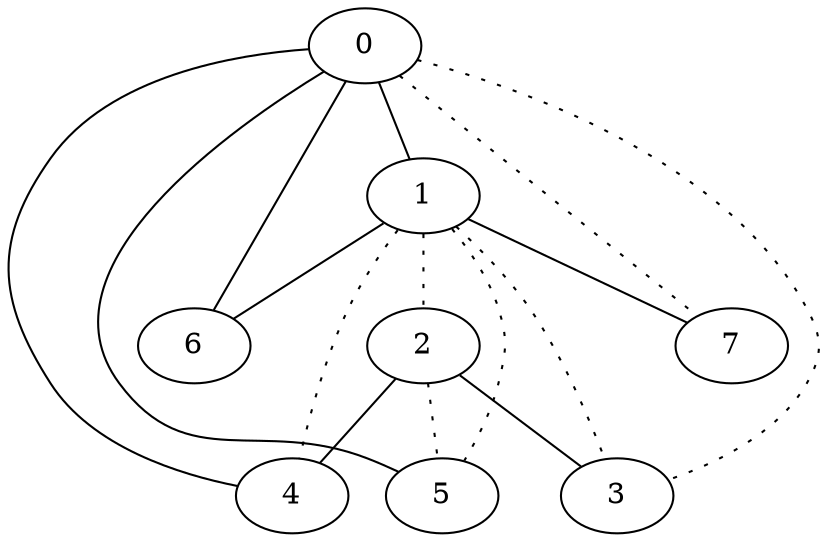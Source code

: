graph {
a0[label=0];
a1[label=1];
a2[label=2];
a3[label=3];
a4[label=4];
a5[label=5];
a6[label=6];
a7[label=7];
a0 -- a1;
a0 -- a3 [style=dotted];
a0 -- a4;
a0 -- a5;
a0 -- a6;
a0 -- a7 [style=dotted];
a1 -- a2 [style=dotted];
a1 -- a3 [style=dotted];
a1 -- a4 [style=dotted];
a1 -- a5 [style=dotted];
a1 -- a6;
a1 -- a7;
a2 -- a3;
a2 -- a4;
a2 -- a5 [style=dotted];
}
